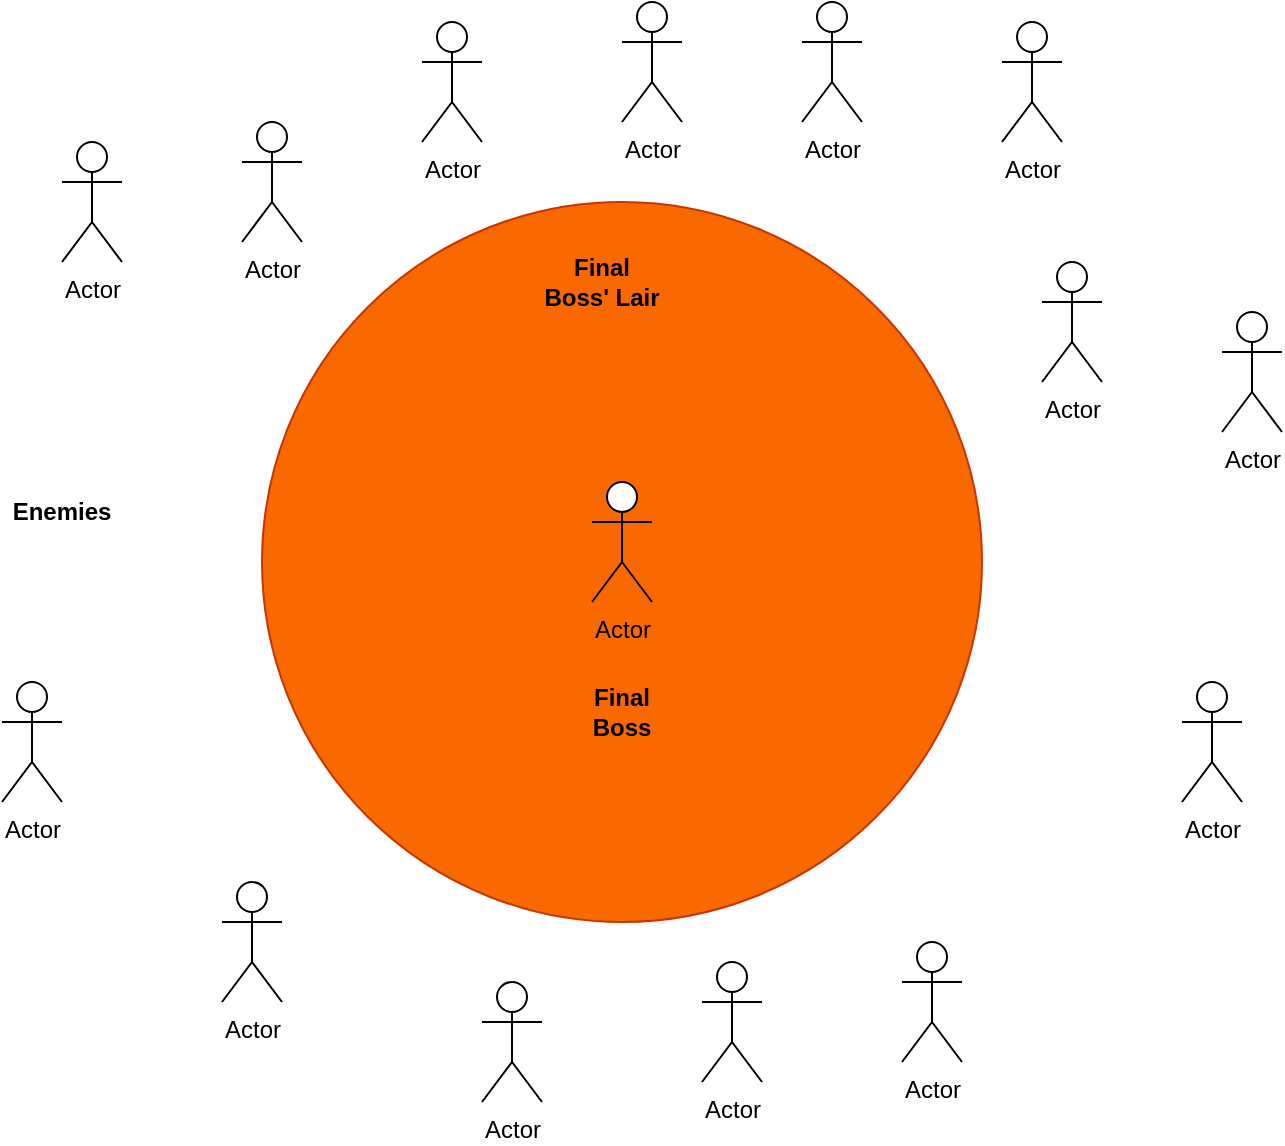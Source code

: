 <mxfile version="22.1.7" type="device">
  <diagram name="Page-1" id="gQdVk8PihYqI_hnqAj_U">
    <mxGraphModel dx="1050" dy="557" grid="1" gridSize="10" guides="1" tooltips="1" connect="1" arrows="1" fold="1" page="1" pageScale="1" pageWidth="850" pageHeight="1100" math="0" shadow="0">
      <root>
        <mxCell id="0" />
        <mxCell id="1" parent="0" />
        <mxCell id="CZvEDdOTW9fp9gL54GHo-1" value="" style="ellipse;whiteSpace=wrap;html=1;fillColor=#fa6800;fontColor=#000000;strokeColor=#C73500;" vertex="1" parent="1">
          <mxGeometry x="230" y="190" width="360" height="360" as="geometry" />
        </mxCell>
        <mxCell id="CZvEDdOTW9fp9gL54GHo-2" value="&lt;b&gt;Final Boss&#39; Lair&lt;/b&gt;" style="text;html=1;strokeColor=none;fillColor=none;align=center;verticalAlign=middle;whiteSpace=wrap;rounded=0;" vertex="1" parent="1">
          <mxGeometry x="370" y="215" width="60" height="30" as="geometry" />
        </mxCell>
        <mxCell id="CZvEDdOTW9fp9gL54GHo-3" value="Actor" style="shape=umlActor;verticalLabelPosition=bottom;verticalAlign=top;html=1;outlineConnect=0;" vertex="1" parent="1">
          <mxGeometry x="600" y="100" width="30" height="60" as="geometry" />
        </mxCell>
        <mxCell id="CZvEDdOTW9fp9gL54GHo-4" value="Actor" style="shape=umlActor;verticalLabelPosition=bottom;verticalAlign=top;html=1;outlineConnect=0;" vertex="1" parent="1">
          <mxGeometry x="100" y="430" width="30" height="60" as="geometry" />
        </mxCell>
        <mxCell id="CZvEDdOTW9fp9gL54GHo-5" value="Actor" style="shape=umlActor;verticalLabelPosition=bottom;verticalAlign=top;html=1;outlineConnect=0;" vertex="1" parent="1">
          <mxGeometry x="710" y="245" width="30" height="60" as="geometry" />
        </mxCell>
        <mxCell id="CZvEDdOTW9fp9gL54GHo-6" value="&lt;b&gt;Enemies&lt;/b&gt;" style="text;html=1;strokeColor=none;fillColor=none;align=center;verticalAlign=middle;whiteSpace=wrap;rounded=0;" vertex="1" parent="1">
          <mxGeometry x="100" y="330" width="60" height="30" as="geometry" />
        </mxCell>
        <mxCell id="CZvEDdOTW9fp9gL54GHo-8" value="Actor" style="shape=umlActor;verticalLabelPosition=bottom;verticalAlign=top;html=1;outlineConnect=0;" vertex="1" parent="1">
          <mxGeometry x="395" y="330" width="30" height="60" as="geometry" />
        </mxCell>
        <mxCell id="CZvEDdOTW9fp9gL54GHo-9" value="Actor" style="shape=umlActor;verticalLabelPosition=bottom;verticalAlign=top;html=1;outlineConnect=0;" vertex="1" parent="1">
          <mxGeometry x="620" y="220" width="30" height="60" as="geometry" />
        </mxCell>
        <mxCell id="CZvEDdOTW9fp9gL54GHo-10" value="Actor" style="shape=umlActor;verticalLabelPosition=bottom;verticalAlign=top;html=1;outlineConnect=0;" vertex="1" parent="1">
          <mxGeometry x="450" y="570" width="30" height="60" as="geometry" />
        </mxCell>
        <mxCell id="CZvEDdOTW9fp9gL54GHo-11" value="Actor" style="shape=umlActor;verticalLabelPosition=bottom;verticalAlign=top;html=1;outlineConnect=0;" vertex="1" parent="1">
          <mxGeometry x="550" y="560" width="30" height="60" as="geometry" />
        </mxCell>
        <mxCell id="CZvEDdOTW9fp9gL54GHo-12" value="Actor" style="shape=umlActor;verticalLabelPosition=bottom;verticalAlign=top;html=1;outlineConnect=0;" vertex="1" parent="1">
          <mxGeometry x="690" y="430" width="30" height="60" as="geometry" />
        </mxCell>
        <mxCell id="CZvEDdOTW9fp9gL54GHo-13" value="Actor" style="shape=umlActor;verticalLabelPosition=bottom;verticalAlign=top;html=1;outlineConnect=0;" vertex="1" parent="1">
          <mxGeometry x="500" y="90" width="30" height="60" as="geometry" />
        </mxCell>
        <mxCell id="CZvEDdOTW9fp9gL54GHo-14" value="Actor" style="shape=umlActor;verticalLabelPosition=bottom;verticalAlign=top;html=1;outlineConnect=0;" vertex="1" parent="1">
          <mxGeometry x="130" y="160" width="30" height="60" as="geometry" />
        </mxCell>
        <mxCell id="CZvEDdOTW9fp9gL54GHo-16" value="Actor" style="shape=umlActor;verticalLabelPosition=bottom;verticalAlign=top;html=1;outlineConnect=0;" vertex="1" parent="1">
          <mxGeometry x="340" y="580" width="30" height="60" as="geometry" />
        </mxCell>
        <mxCell id="CZvEDdOTW9fp9gL54GHo-17" value="Actor" style="shape=umlActor;verticalLabelPosition=bottom;verticalAlign=top;html=1;outlineConnect=0;" vertex="1" parent="1">
          <mxGeometry x="210" y="530" width="30" height="60" as="geometry" />
        </mxCell>
        <mxCell id="CZvEDdOTW9fp9gL54GHo-18" value="Actor" style="shape=umlActor;verticalLabelPosition=bottom;verticalAlign=top;html=1;outlineConnect=0;" vertex="1" parent="1">
          <mxGeometry x="410" y="90" width="30" height="60" as="geometry" />
        </mxCell>
        <mxCell id="CZvEDdOTW9fp9gL54GHo-19" value="Actor" style="shape=umlActor;verticalLabelPosition=bottom;verticalAlign=top;html=1;outlineConnect=0;" vertex="1" parent="1">
          <mxGeometry x="310" y="100" width="30" height="60" as="geometry" />
        </mxCell>
        <mxCell id="CZvEDdOTW9fp9gL54GHo-20" value="Actor" style="shape=umlActor;verticalLabelPosition=bottom;verticalAlign=top;html=1;outlineConnect=0;" vertex="1" parent="1">
          <mxGeometry x="220" y="150" width="30" height="60" as="geometry" />
        </mxCell>
        <mxCell id="CZvEDdOTW9fp9gL54GHo-21" value="&lt;b&gt;Final Boss&lt;/b&gt;" style="text;html=1;strokeColor=none;fillColor=none;align=center;verticalAlign=middle;whiteSpace=wrap;rounded=0;" vertex="1" parent="1">
          <mxGeometry x="380" y="430" width="60" height="30" as="geometry" />
        </mxCell>
      </root>
    </mxGraphModel>
  </diagram>
</mxfile>
